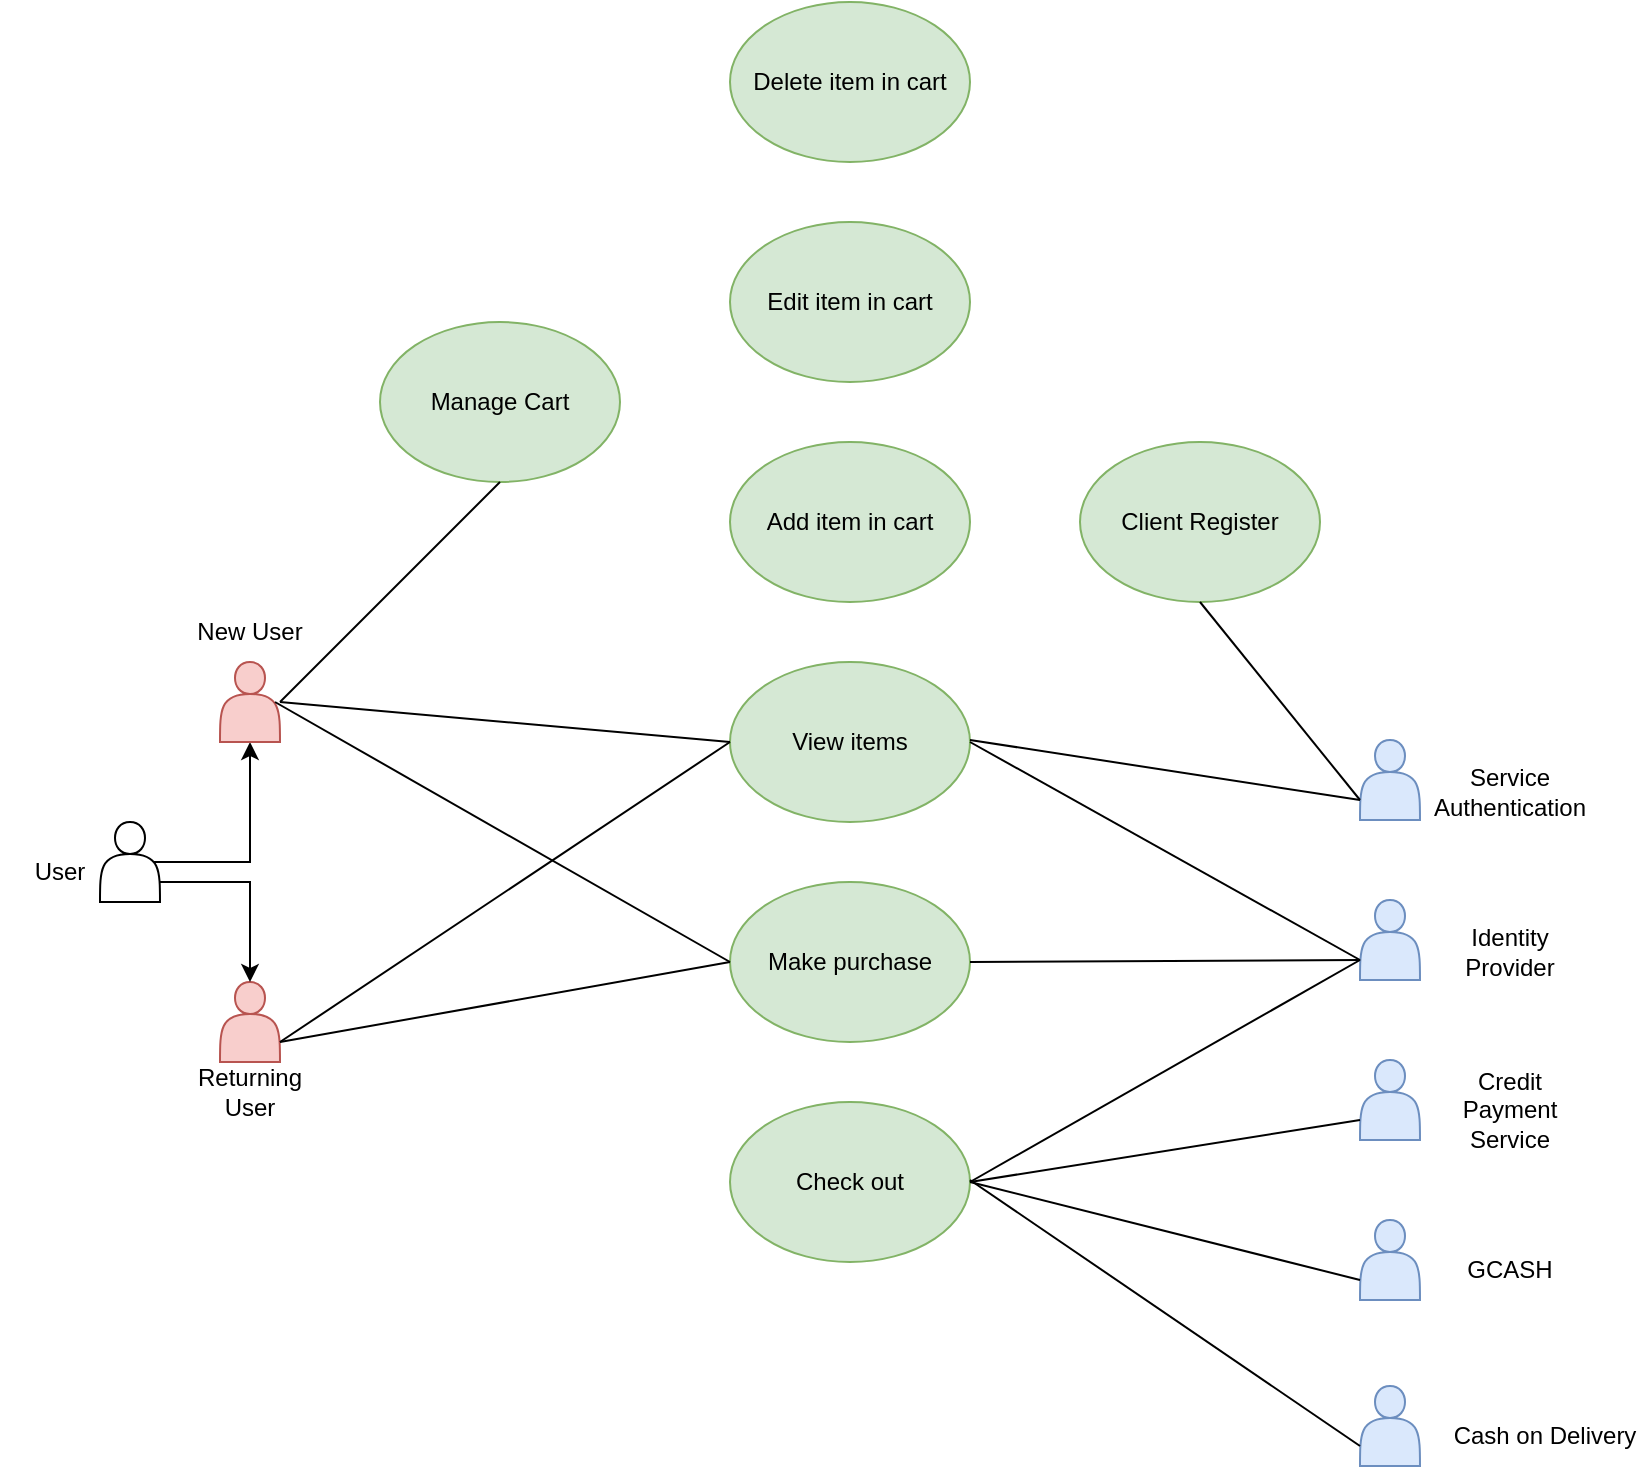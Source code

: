 <mxfile version="22.1.5" type="github">
  <diagram name="Page-1" id="QdnsP1bIHFswLncibRuv">
    <mxGraphModel dx="1363" dy="924" grid="1" gridSize="10" guides="1" tooltips="1" connect="1" arrows="1" fold="1" page="1" pageScale="1" pageWidth="850" pageHeight="1100" math="0" shadow="0">
      <root>
        <mxCell id="0" />
        <mxCell id="1" parent="0" />
        <mxCell id="tHsWmzq6TgZ-xRFwPPZ3-6" style="edgeStyle=orthogonalEdgeStyle;rounded=0;orthogonalLoop=1;jettySize=auto;html=1;entryX=0.5;entryY=1;entryDx=0;entryDy=0;exitX=0.9;exitY=0.5;exitDx=0;exitDy=0;exitPerimeter=0;" edge="1" parent="1" source="tHsWmzq6TgZ-xRFwPPZ3-1" target="tHsWmzq6TgZ-xRFwPPZ3-3">
          <mxGeometry relative="1" as="geometry">
            <mxPoint x="61.5" y="551" as="targetPoint" />
          </mxGeometry>
        </mxCell>
        <mxCell id="tHsWmzq6TgZ-xRFwPPZ3-1" value="" style="shape=actor;whiteSpace=wrap;html=1;" vertex="1" parent="1">
          <mxGeometry x="50" y="621" width="30" height="40" as="geometry" />
        </mxCell>
        <mxCell id="tHsWmzq6TgZ-xRFwPPZ3-2" value="" style="shape=actor;whiteSpace=wrap;html=1;fillColor=#f8cecc;strokeColor=#b85450;" vertex="1" parent="1">
          <mxGeometry x="110" y="701" width="30" height="40" as="geometry" />
        </mxCell>
        <mxCell id="tHsWmzq6TgZ-xRFwPPZ3-3" value="" style="shape=actor;whiteSpace=wrap;html=1;fillColor=#f8cecc;strokeColor=#b85450;" vertex="1" parent="1">
          <mxGeometry x="110" y="541" width="30" height="40" as="geometry" />
        </mxCell>
        <mxCell id="tHsWmzq6TgZ-xRFwPPZ3-7" style="edgeStyle=orthogonalEdgeStyle;rounded=0;orthogonalLoop=1;jettySize=auto;html=1;entryX=0.5;entryY=0;entryDx=0;entryDy=0;exitX=1;exitY=0.75;exitDx=0;exitDy=0;" edge="1" parent="1" source="tHsWmzq6TgZ-xRFwPPZ3-1" target="tHsWmzq6TgZ-xRFwPPZ3-2">
          <mxGeometry relative="1" as="geometry">
            <mxPoint x="124.5" y="691.25" as="targetPoint" />
            <mxPoint x="79" y="642" as="sourcePoint" />
          </mxGeometry>
        </mxCell>
        <mxCell id="tHsWmzq6TgZ-xRFwPPZ3-8" value="New User" style="text;html=1;strokeColor=none;fillColor=none;align=center;verticalAlign=middle;whiteSpace=wrap;rounded=0;" vertex="1" parent="1">
          <mxGeometry x="95" y="511" width="60" height="30" as="geometry" />
        </mxCell>
        <mxCell id="tHsWmzq6TgZ-xRFwPPZ3-9" value="Returning User" style="text;html=1;strokeColor=none;fillColor=none;align=center;verticalAlign=middle;whiteSpace=wrap;rounded=0;" vertex="1" parent="1">
          <mxGeometry x="95" y="741" width="60" height="30" as="geometry" />
        </mxCell>
        <mxCell id="tHsWmzq6TgZ-xRFwPPZ3-10" value="Manage Cart" style="ellipse;whiteSpace=wrap;html=1;fillColor=#d5e8d4;strokeColor=#82b366;" vertex="1" parent="1">
          <mxGeometry x="190" y="371" width="120" height="80" as="geometry" />
        </mxCell>
        <mxCell id="tHsWmzq6TgZ-xRFwPPZ3-12" value="Delete item in cart" style="ellipse;whiteSpace=wrap;html=1;fillColor=#d5e8d4;strokeColor=#82b366;" vertex="1" parent="1">
          <mxGeometry x="365" y="211" width="120" height="80" as="geometry" />
        </mxCell>
        <mxCell id="tHsWmzq6TgZ-xRFwPPZ3-13" value="Edit item in cart" style="ellipse;whiteSpace=wrap;html=1;fillColor=#d5e8d4;strokeColor=#82b366;" vertex="1" parent="1">
          <mxGeometry x="365" y="321" width="120" height="80" as="geometry" />
        </mxCell>
        <mxCell id="tHsWmzq6TgZ-xRFwPPZ3-14" value="Add item in cart" style="ellipse;whiteSpace=wrap;html=1;fillColor=#d5e8d4;strokeColor=#82b366;" vertex="1" parent="1">
          <mxGeometry x="365" y="431" width="120" height="80" as="geometry" />
        </mxCell>
        <mxCell id="tHsWmzq6TgZ-xRFwPPZ3-15" value="View items" style="ellipse;whiteSpace=wrap;html=1;fillColor=#d5e8d4;strokeColor=#82b366;" vertex="1" parent="1">
          <mxGeometry x="365" y="541" width="120" height="80" as="geometry" />
        </mxCell>
        <mxCell id="tHsWmzq6TgZ-xRFwPPZ3-16" value="Make purchase" style="ellipse;whiteSpace=wrap;html=1;fillColor=#d5e8d4;strokeColor=#82b366;" vertex="1" parent="1">
          <mxGeometry x="365" y="651" width="120" height="80" as="geometry" />
        </mxCell>
        <mxCell id="tHsWmzq6TgZ-xRFwPPZ3-17" value="Check out" style="ellipse;whiteSpace=wrap;html=1;fillColor=#d5e8d4;strokeColor=#82b366;" vertex="1" parent="1">
          <mxGeometry x="365" y="761" width="120" height="80" as="geometry" />
        </mxCell>
        <mxCell id="tHsWmzq6TgZ-xRFwPPZ3-19" value="" style="endArrow=none;html=1;rounded=0;exitX=1;exitY=0.75;exitDx=0;exitDy=0;entryX=0;entryY=0.5;entryDx=0;entryDy=0;" edge="1" parent="1" source="tHsWmzq6TgZ-xRFwPPZ3-2" target="tHsWmzq6TgZ-xRFwPPZ3-16">
          <mxGeometry width="50" height="50" relative="1" as="geometry">
            <mxPoint x="155" y="826" as="sourcePoint" />
            <mxPoint x="365" y="911" as="targetPoint" />
          </mxGeometry>
        </mxCell>
        <mxCell id="tHsWmzq6TgZ-xRFwPPZ3-20" value="" style="endArrow=none;html=1;rounded=0;exitX=1;exitY=0.75;exitDx=0;exitDy=0;entryX=0;entryY=0.5;entryDx=0;entryDy=0;" edge="1" parent="1" target="tHsWmzq6TgZ-xRFwPPZ3-16">
          <mxGeometry width="50" height="50" relative="1" as="geometry">
            <mxPoint x="137.5" y="561" as="sourcePoint" />
            <mxPoint x="360" y="681" as="targetPoint" />
          </mxGeometry>
        </mxCell>
        <mxCell id="tHsWmzq6TgZ-xRFwPPZ3-21" value="" style="endArrow=none;html=1;rounded=0;exitX=1;exitY=0.75;exitDx=0;exitDy=0;entryX=0;entryY=0.5;entryDx=0;entryDy=0;" edge="1" parent="1" source="tHsWmzq6TgZ-xRFwPPZ3-2" target="tHsWmzq6TgZ-xRFwPPZ3-15">
          <mxGeometry width="50" height="50" relative="1" as="geometry">
            <mxPoint x="140" y="671" as="sourcePoint" />
            <mxPoint x="365" y="851" as="targetPoint" />
          </mxGeometry>
        </mxCell>
        <mxCell id="tHsWmzq6TgZ-xRFwPPZ3-22" value="User" style="text;html=1;strokeColor=none;fillColor=none;align=center;verticalAlign=middle;whiteSpace=wrap;rounded=0;" vertex="1" parent="1">
          <mxGeometry y="631" width="60" height="30" as="geometry" />
        </mxCell>
        <mxCell id="tHsWmzq6TgZ-xRFwPPZ3-23" value="" style="endArrow=none;html=1;rounded=0;entryX=0;entryY=0.5;entryDx=0;entryDy=0;" edge="1" parent="1" target="tHsWmzq6TgZ-xRFwPPZ3-15">
          <mxGeometry width="50" height="50" relative="1" as="geometry">
            <mxPoint x="140" y="561" as="sourcePoint" />
            <mxPoint x="375" y="701" as="targetPoint" />
          </mxGeometry>
        </mxCell>
        <mxCell id="tHsWmzq6TgZ-xRFwPPZ3-24" value="" style="endArrow=none;html=1;rounded=0;entryX=0.5;entryY=1;entryDx=0;entryDy=0;" edge="1" parent="1" target="tHsWmzq6TgZ-xRFwPPZ3-10">
          <mxGeometry width="50" height="50" relative="1" as="geometry">
            <mxPoint x="140" y="561" as="sourcePoint" />
            <mxPoint x="190" y="511" as="targetPoint" />
          </mxGeometry>
        </mxCell>
        <mxCell id="tHsWmzq6TgZ-xRFwPPZ3-25" value="" style="shape=actor;whiteSpace=wrap;html=1;fillColor=#dae8fc;strokeColor=#6c8ebf;" vertex="1" parent="1">
          <mxGeometry x="680" y="580" width="30" height="40" as="geometry" />
        </mxCell>
        <mxCell id="tHsWmzq6TgZ-xRFwPPZ3-26" value="" style="shape=actor;whiteSpace=wrap;html=1;fillColor=#dae8fc;strokeColor=#6c8ebf;" vertex="1" parent="1">
          <mxGeometry x="680" y="660" width="30" height="40" as="geometry" />
        </mxCell>
        <mxCell id="tHsWmzq6TgZ-xRFwPPZ3-27" value="" style="shape=actor;whiteSpace=wrap;html=1;fillColor=#dae8fc;strokeColor=#6c8ebf;" vertex="1" parent="1">
          <mxGeometry x="680" y="740" width="30" height="40" as="geometry" />
        </mxCell>
        <mxCell id="tHsWmzq6TgZ-xRFwPPZ3-28" value="" style="shape=actor;whiteSpace=wrap;html=1;fillColor=#dae8fc;strokeColor=#6c8ebf;" vertex="1" parent="1">
          <mxGeometry x="680" y="820" width="30" height="40" as="geometry" />
        </mxCell>
        <mxCell id="tHsWmzq6TgZ-xRFwPPZ3-29" value="" style="endArrow=none;html=1;rounded=0;entryX=0;entryY=0.75;entryDx=0;entryDy=0;exitX=1;exitY=0.5;exitDx=0;exitDy=0;" edge="1" parent="1" source="tHsWmzq6TgZ-xRFwPPZ3-16" target="tHsWmzq6TgZ-xRFwPPZ3-26">
          <mxGeometry width="50" height="50" relative="1" as="geometry">
            <mxPoint x="485" y="695.5" as="sourcePoint" />
            <mxPoint x="680" y="504.5" as="targetPoint" />
          </mxGeometry>
        </mxCell>
        <mxCell id="tHsWmzq6TgZ-xRFwPPZ3-30" value="" style="endArrow=none;html=1;rounded=0;entryX=0;entryY=0.75;entryDx=0;entryDy=0;exitX=1;exitY=0.5;exitDx=0;exitDy=0;" edge="1" parent="1" source="tHsWmzq6TgZ-xRFwPPZ3-17" target="tHsWmzq6TgZ-xRFwPPZ3-26">
          <mxGeometry width="50" height="50" relative="1" as="geometry">
            <mxPoint x="495" y="811" as="sourcePoint" />
            <mxPoint x="690" y="620" as="targetPoint" />
          </mxGeometry>
        </mxCell>
        <mxCell id="tHsWmzq6TgZ-xRFwPPZ3-31" value="" style="endArrow=none;html=1;rounded=0;entryX=0;entryY=0.75;entryDx=0;entryDy=0;exitX=1;exitY=0.5;exitDx=0;exitDy=0;" edge="1" parent="1" source="tHsWmzq6TgZ-xRFwPPZ3-17" target="tHsWmzq6TgZ-xRFwPPZ3-27">
          <mxGeometry width="50" height="50" relative="1" as="geometry">
            <mxPoint x="490" y="801" as="sourcePoint" />
            <mxPoint x="690" y="700" as="targetPoint" />
          </mxGeometry>
        </mxCell>
        <mxCell id="tHsWmzq6TgZ-xRFwPPZ3-32" value="" style="endArrow=none;html=1;rounded=0;entryX=0;entryY=0.75;entryDx=0;entryDy=0;exitX=1;exitY=0.5;exitDx=0;exitDy=0;" edge="1" parent="1" source="tHsWmzq6TgZ-xRFwPPZ3-17" target="tHsWmzq6TgZ-xRFwPPZ3-28">
          <mxGeometry width="50" height="50" relative="1" as="geometry">
            <mxPoint x="500" y="811" as="sourcePoint" />
            <mxPoint x="690" y="780" as="targetPoint" />
          </mxGeometry>
        </mxCell>
        <mxCell id="tHsWmzq6TgZ-xRFwPPZ3-33" value="" style="endArrow=none;html=1;rounded=0;entryX=0;entryY=0.75;entryDx=0;entryDy=0;exitX=1;exitY=0.5;exitDx=0;exitDy=0;" edge="1" parent="1" source="tHsWmzq6TgZ-xRFwPPZ3-15" target="tHsWmzq6TgZ-xRFwPPZ3-26">
          <mxGeometry width="50" height="50" relative="1" as="geometry">
            <mxPoint x="485" y="581.5" as="sourcePoint" />
            <mxPoint x="680" y="580.5" as="targetPoint" />
          </mxGeometry>
        </mxCell>
        <mxCell id="tHsWmzq6TgZ-xRFwPPZ3-34" value="" style="endArrow=none;html=1;rounded=0;entryX=0;entryY=0.75;entryDx=0;entryDy=0;exitX=1;exitY=0.5;exitDx=0;exitDy=0;" edge="1" parent="1" target="tHsWmzq6TgZ-xRFwPPZ3-25">
          <mxGeometry width="50" height="50" relative="1" as="geometry">
            <mxPoint x="485" y="580" as="sourcePoint" />
            <mxPoint x="680" y="689" as="targetPoint" />
          </mxGeometry>
        </mxCell>
        <mxCell id="tHsWmzq6TgZ-xRFwPPZ3-35" value="Client Register" style="ellipse;whiteSpace=wrap;html=1;fillColor=#d5e8d4;strokeColor=#82b366;" vertex="1" parent="1">
          <mxGeometry x="540" y="431" width="120" height="80" as="geometry" />
        </mxCell>
        <mxCell id="tHsWmzq6TgZ-xRFwPPZ3-36" value="Service Authentication" style="text;html=1;strokeColor=none;fillColor=none;align=center;verticalAlign=middle;whiteSpace=wrap;rounded=0;" vertex="1" parent="1">
          <mxGeometry x="725" y="591" width="60" height="30" as="geometry" />
        </mxCell>
        <mxCell id="tHsWmzq6TgZ-xRFwPPZ3-37" value="" style="endArrow=none;html=1;rounded=0;entryX=0;entryY=0.75;entryDx=0;entryDy=0;exitX=0.5;exitY=1;exitDx=0;exitDy=0;" edge="1" parent="1" source="tHsWmzq6TgZ-xRFwPPZ3-35">
          <mxGeometry width="50" height="50" relative="1" as="geometry">
            <mxPoint x="485" y="580" as="sourcePoint" />
            <mxPoint x="680" y="610" as="targetPoint" />
          </mxGeometry>
        </mxCell>
        <mxCell id="tHsWmzq6TgZ-xRFwPPZ3-38" value="Identity Provider" style="text;html=1;strokeColor=none;fillColor=none;align=center;verticalAlign=middle;whiteSpace=wrap;rounded=0;" vertex="1" parent="1">
          <mxGeometry x="725" y="671" width="60" height="30" as="geometry" />
        </mxCell>
        <mxCell id="tHsWmzq6TgZ-xRFwPPZ3-39" value="Credit Payment Service" style="text;html=1;strokeColor=none;fillColor=none;align=center;verticalAlign=middle;whiteSpace=wrap;rounded=0;" vertex="1" parent="1">
          <mxGeometry x="725" y="750" width="60" height="30" as="geometry" />
        </mxCell>
        <mxCell id="tHsWmzq6TgZ-xRFwPPZ3-40" value="GCASH" style="text;html=1;strokeColor=none;fillColor=none;align=center;verticalAlign=middle;whiteSpace=wrap;rounded=0;" vertex="1" parent="1">
          <mxGeometry x="725" y="830" width="60" height="30" as="geometry" />
        </mxCell>
        <mxCell id="tHsWmzq6TgZ-xRFwPPZ3-41" value="" style="shape=actor;whiteSpace=wrap;html=1;fillColor=#dae8fc;strokeColor=#6c8ebf;" vertex="1" parent="1">
          <mxGeometry x="680" y="903" width="30" height="40" as="geometry" />
        </mxCell>
        <mxCell id="tHsWmzq6TgZ-xRFwPPZ3-42" value="Cash on Delivery" style="text;html=1;strokeColor=none;fillColor=none;align=center;verticalAlign=middle;whiteSpace=wrap;rounded=0;" vertex="1" parent="1">
          <mxGeometry x="725" y="913" width="95" height="30" as="geometry" />
        </mxCell>
        <mxCell id="tHsWmzq6TgZ-xRFwPPZ3-43" value="" style="endArrow=none;html=1;rounded=0;entryX=0;entryY=0.75;entryDx=0;entryDy=0;exitX=1;exitY=0.5;exitDx=0;exitDy=0;" edge="1" parent="1" target="tHsWmzq6TgZ-xRFwPPZ3-41">
          <mxGeometry width="50" height="50" relative="1" as="geometry">
            <mxPoint x="485" y="800" as="sourcePoint" />
            <mxPoint x="680" y="849" as="targetPoint" />
          </mxGeometry>
        </mxCell>
      </root>
    </mxGraphModel>
  </diagram>
</mxfile>
